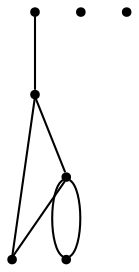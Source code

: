 graph {
  node [shape=point,comment="{\"directed\":false,\"doi\":\"10.1007/978-3-319-03841-4_13\",\"figure\":\"1 (4)\"}"]

  v0 [pos="1649.781113137626,725.4289658407773"]
  v1 [pos="1572.1084873149944,725.4289658407773"]
  v2 [pos="1572.1084873149944,803.0542268613667"]
  v3 [pos="1531.1163334551115,684.4608217143476"]
  v4 [pos="1496.5956471386867,749.1452591147613"]
  v5 [pos="1597.9979204416377,645.6482865870923"]
  v6 [pos="1458.5557814294177,761.8683391531343"]

  v2 -- v6 [id="-4",pos="1572.1084873149944,803.0542268613667 1448.723590457064,794.9194525508321 1448.723590457064,794.9194525508321 1448.723590457064,794.9194525508321 1458.5557814294177,761.8683391531343 1458.5557814294177,761.8683391531343 1458.5557814294177,761.8683391531343"]
  v5 -- v0 [id="-8",pos="1597.9979204416377,645.6482865870923 1647.6209775584364,645.6491927259668 1647.6209775584364,645.6491927259668 1647.6209775584364,645.6491927259668 1649.781113137626,725.4289658407773 1649.781113137626,725.4289658407773 1649.781113137626,725.4289658407773"]
  v2 -- v6 [id="-9",pos="1572.1084873149944,803.0542268613667 1453.4518833367028,803.2500164469316 1453.4518833367028,803.2500164469316 1453.4518833367028,803.2500164469316 1458.5557814294177,761.8683391531343 1458.5557814294177,761.8683391531343 1458.5557814294177,761.8683391531343"]
  v0 -- v2 [id="-11",pos="1649.781113137626,725.4289658407773 1649.7849623991474,803.0541632726738 1649.7849623991474,803.0541632726738 1649.7849623991474,803.0541632726738 1572.1084873149944,803.0542268613667 1572.1084873149944,803.0542268613667 1572.1084873149944,803.0542268613667"]
  v1 -- v0 [id="-28",pos="1572.1084873149944,725.4289658407773 1619.792789108197,728.5710739250626 1619.792789108197,728.5710739250626 1619.792789108197,728.5710739250626 1649.781113137626,725.4289658407773 1649.781113137626,725.4289658407773 1649.781113137626,725.4289658407773"]
  v2 -- v1 [id="-42",pos="1572.1084873149944,803.0542268613667 1572.1165357709026,770.9030842348606 1572.1165357709026,770.9030842348606 1572.1165357709026,770.9030842348606 1572.1084873149944,725.4289658407773 1572.1084873149944,725.4289658407773 1572.1084873149944,725.4289658407773"]
}